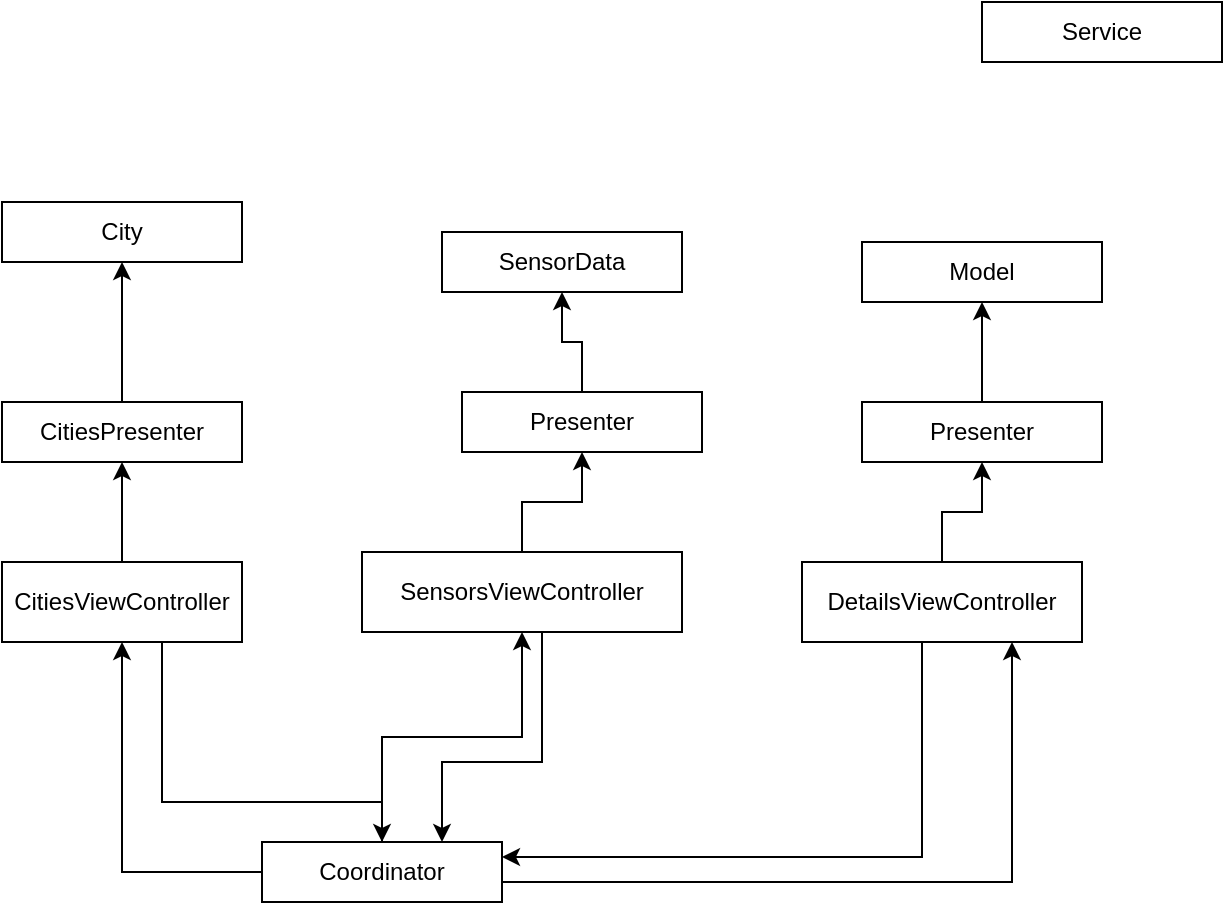 <mxfile version="12.5.4" type="device"><diagram id="6sQ1cDxzWy8YiwDEhbpC" name="Page-1"><mxGraphModel dx="1426" dy="698" grid="1" gridSize="10" guides="1" tooltips="1" connect="1" arrows="1" fold="1" page="1" pageScale="1" pageWidth="850" pageHeight="1100" math="0" shadow="0"><root><mxCell id="0"/><mxCell id="1" parent="0"/><mxCell id="GTkjyVIoRhkwJkJyG1C1-12" style="edgeStyle=orthogonalEdgeStyle;rounded=0;orthogonalLoop=1;jettySize=auto;html=1;entryX=0.5;entryY=1;entryDx=0;entryDy=0;" edge="1" parent="1" source="GTkjyVIoRhkwJkJyG1C1-1" target="GTkjyVIoRhkwJkJyG1C1-4"><mxGeometry relative="1" as="geometry"/></mxCell><mxCell id="GTkjyVIoRhkwJkJyG1C1-16" style="edgeStyle=orthogonalEdgeStyle;rounded=0;orthogonalLoop=1;jettySize=auto;html=1;" edge="1" parent="1" source="GTkjyVIoRhkwJkJyG1C1-1" target="GTkjyVIoRhkwJkJyG1C1-14"><mxGeometry relative="1" as="geometry"><Array as="points"><mxPoint x="110" y="560"/><mxPoint x="220" y="560"/></Array></mxGeometry></mxCell><mxCell id="GTkjyVIoRhkwJkJyG1C1-1" value="CitiesViewController" style="rounded=0;whiteSpace=wrap;html=1;" vertex="1" parent="1"><mxGeometry x="30" y="440" width="120" height="40" as="geometry"/></mxCell><mxCell id="GTkjyVIoRhkwJkJyG1C1-19" style="edgeStyle=orthogonalEdgeStyle;rounded=0;orthogonalLoop=1;jettySize=auto;html=1;entryX=0.75;entryY=0;entryDx=0;entryDy=0;" edge="1" parent="1" source="GTkjyVIoRhkwJkJyG1C1-2" target="GTkjyVIoRhkwJkJyG1C1-14"><mxGeometry relative="1" as="geometry"><Array as="points"><mxPoint x="300" y="540"/><mxPoint x="250" y="540"/></Array></mxGeometry></mxCell><mxCell id="GTkjyVIoRhkwJkJyG1C1-20" style="edgeStyle=orthogonalEdgeStyle;rounded=0;orthogonalLoop=1;jettySize=auto;html=1;" edge="1" parent="1" source="GTkjyVIoRhkwJkJyG1C1-2" target="GTkjyVIoRhkwJkJyG1C1-6"><mxGeometry relative="1" as="geometry"/></mxCell><mxCell id="GTkjyVIoRhkwJkJyG1C1-2" value="SensorsViewController" style="rounded=0;whiteSpace=wrap;html=1;" vertex="1" parent="1"><mxGeometry x="210" y="435" width="160" height="40" as="geometry"/></mxCell><mxCell id="GTkjyVIoRhkwJkJyG1C1-22" style="edgeStyle=orthogonalEdgeStyle;rounded=0;orthogonalLoop=1;jettySize=auto;html=1;entryX=1;entryY=0.25;entryDx=0;entryDy=0;" edge="1" parent="1" source="GTkjyVIoRhkwJkJyG1C1-3" target="GTkjyVIoRhkwJkJyG1C1-14"><mxGeometry relative="1" as="geometry"><Array as="points"><mxPoint x="490" y="588"/></Array></mxGeometry></mxCell><mxCell id="GTkjyVIoRhkwJkJyG1C1-25" style="edgeStyle=orthogonalEdgeStyle;rounded=0;orthogonalLoop=1;jettySize=auto;html=1;" edge="1" parent="1" source="GTkjyVIoRhkwJkJyG1C1-3" target="GTkjyVIoRhkwJkJyG1C1-7"><mxGeometry relative="1" as="geometry"/></mxCell><mxCell id="GTkjyVIoRhkwJkJyG1C1-3" value="DetailsViewController" style="rounded=0;whiteSpace=wrap;html=1;" vertex="1" parent="1"><mxGeometry x="430" y="440" width="140" height="40" as="geometry"/></mxCell><mxCell id="GTkjyVIoRhkwJkJyG1C1-13" style="edgeStyle=orthogonalEdgeStyle;rounded=0;orthogonalLoop=1;jettySize=auto;html=1;" edge="1" parent="1" source="GTkjyVIoRhkwJkJyG1C1-4" target="GTkjyVIoRhkwJkJyG1C1-8"><mxGeometry relative="1" as="geometry"/></mxCell><mxCell id="GTkjyVIoRhkwJkJyG1C1-4" value="CitiesPresenter" style="rounded=0;whiteSpace=wrap;html=1;" vertex="1" parent="1"><mxGeometry x="30" y="360" width="120" height="30" as="geometry"/></mxCell><mxCell id="GTkjyVIoRhkwJkJyG1C1-21" style="edgeStyle=orthogonalEdgeStyle;rounded=0;orthogonalLoop=1;jettySize=auto;html=1;" edge="1" parent="1" source="GTkjyVIoRhkwJkJyG1C1-6" target="GTkjyVIoRhkwJkJyG1C1-9"><mxGeometry relative="1" as="geometry"/></mxCell><mxCell id="GTkjyVIoRhkwJkJyG1C1-6" value="Presenter" style="rounded=0;whiteSpace=wrap;html=1;" vertex="1" parent="1"><mxGeometry x="260" y="355" width="120" height="30" as="geometry"/></mxCell><mxCell id="GTkjyVIoRhkwJkJyG1C1-26" style="edgeStyle=orthogonalEdgeStyle;rounded=0;orthogonalLoop=1;jettySize=auto;html=1;" edge="1" parent="1" source="GTkjyVIoRhkwJkJyG1C1-7" target="GTkjyVIoRhkwJkJyG1C1-10"><mxGeometry relative="1" as="geometry"/></mxCell><mxCell id="GTkjyVIoRhkwJkJyG1C1-7" value="Presenter" style="rounded=0;whiteSpace=wrap;html=1;" vertex="1" parent="1"><mxGeometry x="460" y="360" width="120" height="30" as="geometry"/></mxCell><mxCell id="GTkjyVIoRhkwJkJyG1C1-8" value="City" style="rounded=0;whiteSpace=wrap;html=1;" vertex="1" parent="1"><mxGeometry x="30" y="260" width="120" height="30" as="geometry"/></mxCell><mxCell id="GTkjyVIoRhkwJkJyG1C1-9" value="SensorData" style="rounded=0;whiteSpace=wrap;html=1;" vertex="1" parent="1"><mxGeometry x="250" y="275" width="120" height="30" as="geometry"/></mxCell><mxCell id="GTkjyVIoRhkwJkJyG1C1-10" value="Model" style="rounded=0;whiteSpace=wrap;html=1;" vertex="1" parent="1"><mxGeometry x="460" y="280" width="120" height="30" as="geometry"/></mxCell><mxCell id="GTkjyVIoRhkwJkJyG1C1-11" value="Service" style="rounded=0;whiteSpace=wrap;html=1;" vertex="1" parent="1"><mxGeometry x="520" y="160" width="120" height="30" as="geometry"/></mxCell><mxCell id="GTkjyVIoRhkwJkJyG1C1-15" style="edgeStyle=orthogonalEdgeStyle;rounded=0;orthogonalLoop=1;jettySize=auto;html=1;" edge="1" parent="1" source="GTkjyVIoRhkwJkJyG1C1-14" target="GTkjyVIoRhkwJkJyG1C1-1"><mxGeometry relative="1" as="geometry"/></mxCell><mxCell id="GTkjyVIoRhkwJkJyG1C1-18" style="edgeStyle=orthogonalEdgeStyle;rounded=0;orthogonalLoop=1;jettySize=auto;html=1;entryX=0.5;entryY=1;entryDx=0;entryDy=0;" edge="1" parent="1" source="GTkjyVIoRhkwJkJyG1C1-14" target="GTkjyVIoRhkwJkJyG1C1-2"><mxGeometry relative="1" as="geometry"/></mxCell><mxCell id="GTkjyVIoRhkwJkJyG1C1-24" style="edgeStyle=orthogonalEdgeStyle;rounded=0;orthogonalLoop=1;jettySize=auto;html=1;entryX=0.75;entryY=1;entryDx=0;entryDy=0;" edge="1" parent="1" source="GTkjyVIoRhkwJkJyG1C1-14" target="GTkjyVIoRhkwJkJyG1C1-3"><mxGeometry relative="1" as="geometry"><Array as="points"><mxPoint x="535" y="600"/></Array></mxGeometry></mxCell><mxCell id="GTkjyVIoRhkwJkJyG1C1-14" value="Coordinator" style="rounded=0;whiteSpace=wrap;html=1;" vertex="1" parent="1"><mxGeometry x="160" y="580" width="120" height="30" as="geometry"/></mxCell></root></mxGraphModel></diagram></mxfile>